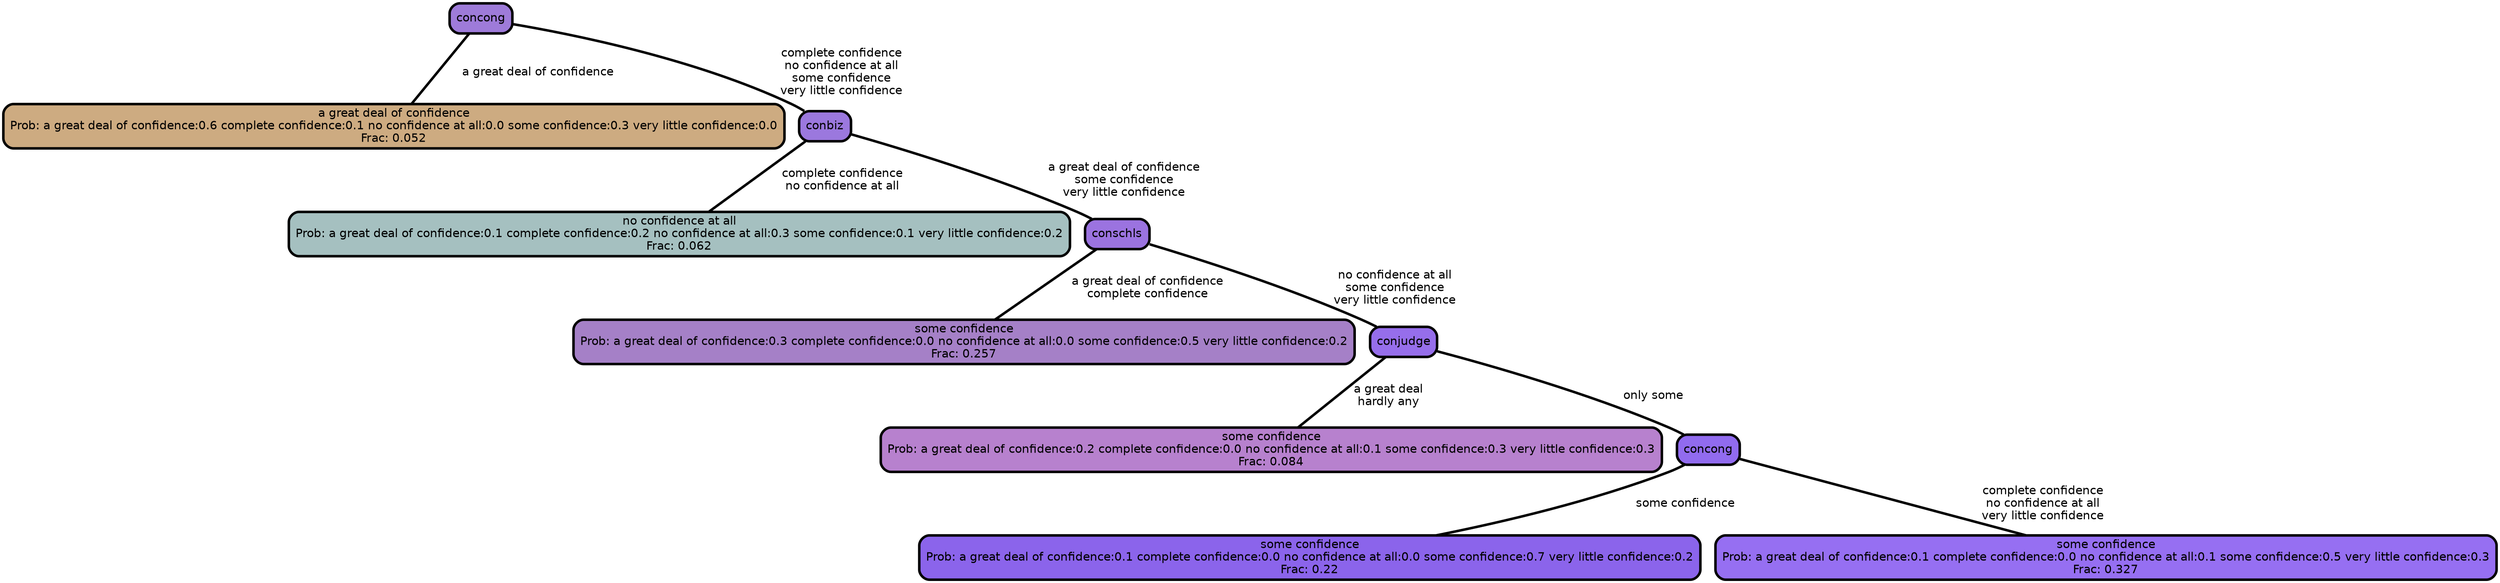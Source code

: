 graph Tree {
node [shape=box, style="filled, rounded",color="black",penwidth="3",fontcolor="black",                 fontname=helvetica] ;
graph [ranksep="0 equally", splines=straight,                 bgcolor=transparent, dpi=200] ;
edge [fontname=helvetica, color=black] ;
0 [label="a great deal of confidence
Prob: a great deal of confidence:0.6 complete confidence:0.1 no confidence at all:0.0 some confidence:0.3 very little confidence:0.0
Frac: 0.052", fillcolor="#cdab81"] ;
1 [label="concong", fillcolor="#9e7bd9"] ;
2 [label="no confidence at all
Prob: a great deal of confidence:0.1 complete confidence:0.2 no confidence at all:0.3 some confidence:0.1 very little confidence:0.2
Frac: 0.062", fillcolor="#a5c0c0"] ;
3 [label="conbiz", fillcolor="#9b78de"] ;
4 [label="some confidence
Prob: a great deal of confidence:0.3 complete confidence:0.0 no confidence at all:0.0 some confidence:0.5 very little confidence:0.2
Frac: 0.257", fillcolor="#a580c7"] ;
5 [label="conschls", fillcolor="#9b73e0"] ;
6 [label="some confidence
Prob: a great deal of confidence:0.2 complete confidence:0.0 no confidence at all:0.1 some confidence:0.3 very little confidence:0.3
Frac: 0.084", fillcolor="#b781ce"] ;
7 [label="conjudge", fillcolor="#966eeb"] ;
8 [label="some confidence
Prob: a great deal of confidence:0.1 complete confidence:0.0 no confidence at all:0.0 some confidence:0.7 very little confidence:0.2
Frac: 0.22", fillcolor="#8b64eb"] ;
9 [label="concong", fillcolor="#916bef"] ;
10 [label="some confidence
Prob: a great deal of confidence:0.1 complete confidence:0.0 no confidence at all:0.1 some confidence:0.5 very little confidence:0.3
Frac: 0.327", fillcolor="#966ff2"] ;
1 -- 0 [label=" a great deal of confidence",penwidth=3] ;
1 -- 3 [label=" complete confidence\n no confidence at all\n some confidence\n very little confidence",penwidth=3] ;
3 -- 2 [label=" complete confidence\n no confidence at all",penwidth=3] ;
3 -- 5 [label=" a great deal of confidence\n some confidence\n very little confidence",penwidth=3] ;
5 -- 4 [label=" a great deal of confidence\n complete confidence",penwidth=3] ;
5 -- 7 [label=" no confidence at all\n some confidence\n very little confidence",penwidth=3] ;
7 -- 6 [label=" a great deal\n hardly any",penwidth=3] ;
7 -- 9 [label=" only some",penwidth=3] ;
9 -- 8 [label=" some confidence",penwidth=3] ;
9 -- 10 [label=" complete confidence\n no confidence at all\n very little confidence",penwidth=3] ;
{rank = same;}}